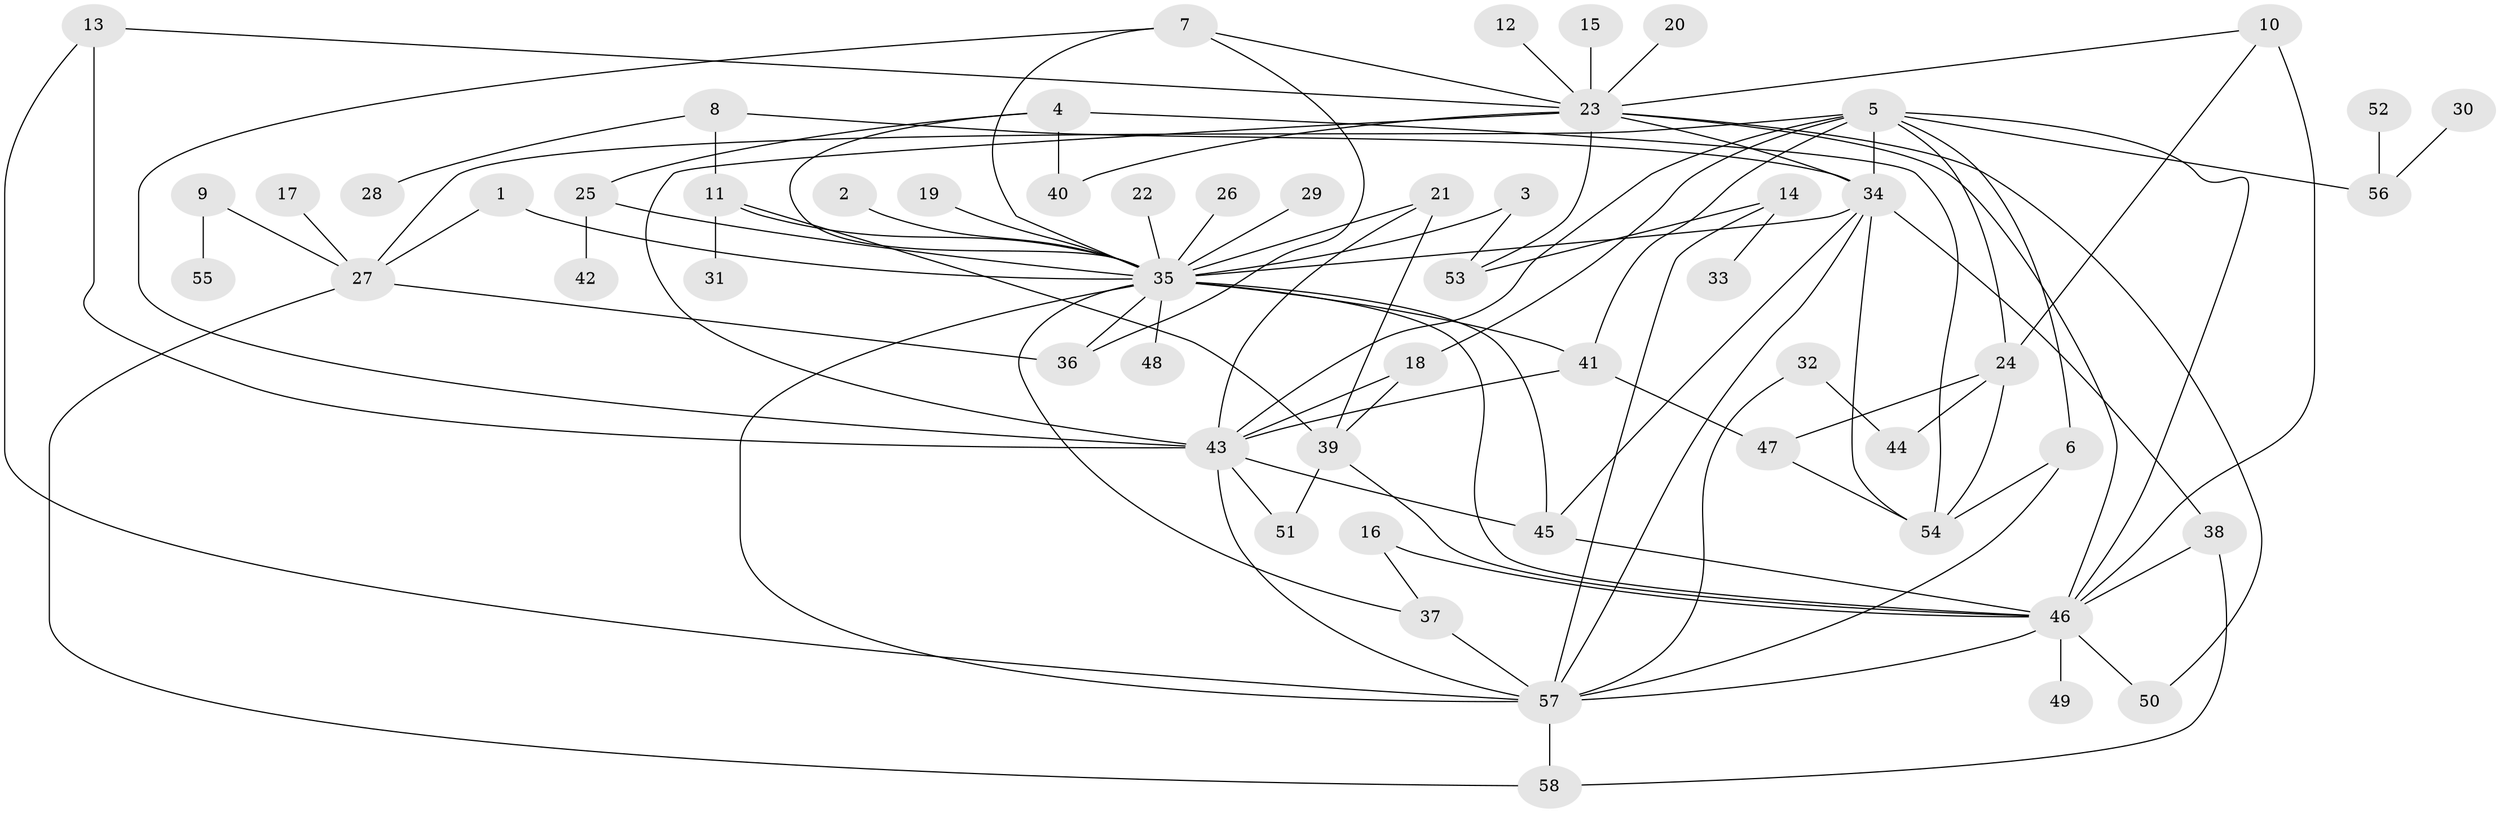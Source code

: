 // original degree distribution, {10: 0.008620689655172414, 11: 0.008620689655172414, 26: 0.008620689655172414, 6: 0.02586206896551724, 5: 0.034482758620689655, 2: 0.20689655172413793, 12: 0.008620689655172414, 14: 0.008620689655172414, 1: 0.45689655172413796, 7: 0.008620689655172414, 8: 0.034482758620689655, 3: 0.10344827586206896, 17: 0.008620689655172414, 4: 0.07758620689655173}
// Generated by graph-tools (version 1.1) at 2025/01/03/09/25 03:01:53]
// undirected, 58 vertices, 101 edges
graph export_dot {
graph [start="1"]
  node [color=gray90,style=filled];
  1;
  2;
  3;
  4;
  5;
  6;
  7;
  8;
  9;
  10;
  11;
  12;
  13;
  14;
  15;
  16;
  17;
  18;
  19;
  20;
  21;
  22;
  23;
  24;
  25;
  26;
  27;
  28;
  29;
  30;
  31;
  32;
  33;
  34;
  35;
  36;
  37;
  38;
  39;
  40;
  41;
  42;
  43;
  44;
  45;
  46;
  47;
  48;
  49;
  50;
  51;
  52;
  53;
  54;
  55;
  56;
  57;
  58;
  1 -- 27 [weight=1.0];
  1 -- 35 [weight=1.0];
  2 -- 35 [weight=1.0];
  3 -- 35 [weight=1.0];
  3 -- 53 [weight=1.0];
  4 -- 25 [weight=1.0];
  4 -- 35 [weight=1.0];
  4 -- 40 [weight=1.0];
  4 -- 54 [weight=1.0];
  5 -- 6 [weight=1.0];
  5 -- 18 [weight=1.0];
  5 -- 24 [weight=1.0];
  5 -- 27 [weight=1.0];
  5 -- 34 [weight=1.0];
  5 -- 41 [weight=1.0];
  5 -- 43 [weight=1.0];
  5 -- 46 [weight=1.0];
  5 -- 56 [weight=1.0];
  6 -- 54 [weight=1.0];
  6 -- 57 [weight=1.0];
  7 -- 23 [weight=1.0];
  7 -- 35 [weight=1.0];
  7 -- 36 [weight=1.0];
  7 -- 43 [weight=1.0];
  8 -- 11 [weight=1.0];
  8 -- 28 [weight=1.0];
  8 -- 34 [weight=1.0];
  9 -- 27 [weight=1.0];
  9 -- 55 [weight=1.0];
  10 -- 23 [weight=1.0];
  10 -- 24 [weight=1.0];
  10 -- 46 [weight=1.0];
  11 -- 31 [weight=1.0];
  11 -- 35 [weight=1.0];
  11 -- 39 [weight=1.0];
  12 -- 23 [weight=1.0];
  13 -- 23 [weight=1.0];
  13 -- 43 [weight=1.0];
  13 -- 57 [weight=1.0];
  14 -- 33 [weight=1.0];
  14 -- 53 [weight=1.0];
  14 -- 57 [weight=1.0];
  15 -- 23 [weight=1.0];
  16 -- 37 [weight=1.0];
  16 -- 46 [weight=1.0];
  17 -- 27 [weight=1.0];
  18 -- 39 [weight=1.0];
  18 -- 43 [weight=1.0];
  19 -- 35 [weight=1.0];
  20 -- 23 [weight=1.0];
  21 -- 35 [weight=2.0];
  21 -- 39 [weight=1.0];
  21 -- 43 [weight=1.0];
  22 -- 35 [weight=1.0];
  23 -- 34 [weight=1.0];
  23 -- 40 [weight=1.0];
  23 -- 43 [weight=2.0];
  23 -- 46 [weight=1.0];
  23 -- 50 [weight=2.0];
  23 -- 53 [weight=1.0];
  24 -- 44 [weight=1.0];
  24 -- 47 [weight=1.0];
  24 -- 54 [weight=1.0];
  25 -- 35 [weight=1.0];
  25 -- 42 [weight=1.0];
  26 -- 35 [weight=1.0];
  27 -- 36 [weight=1.0];
  27 -- 58 [weight=1.0];
  29 -- 35 [weight=1.0];
  30 -- 56 [weight=1.0];
  32 -- 44 [weight=1.0];
  32 -- 57 [weight=1.0];
  34 -- 35 [weight=1.0];
  34 -- 38 [weight=1.0];
  34 -- 45 [weight=1.0];
  34 -- 54 [weight=1.0];
  34 -- 57 [weight=1.0];
  35 -- 36 [weight=1.0];
  35 -- 37 [weight=1.0];
  35 -- 41 [weight=1.0];
  35 -- 45 [weight=1.0];
  35 -- 46 [weight=1.0];
  35 -- 48 [weight=1.0];
  35 -- 57 [weight=1.0];
  37 -- 57 [weight=2.0];
  38 -- 46 [weight=1.0];
  38 -- 58 [weight=1.0];
  39 -- 46 [weight=1.0];
  39 -- 51 [weight=2.0];
  41 -- 43 [weight=1.0];
  41 -- 47 [weight=1.0];
  43 -- 45 [weight=1.0];
  43 -- 51 [weight=1.0];
  43 -- 57 [weight=1.0];
  45 -- 46 [weight=1.0];
  46 -- 49 [weight=1.0];
  46 -- 50 [weight=1.0];
  46 -- 57 [weight=1.0];
  47 -- 54 [weight=1.0];
  52 -- 56 [weight=1.0];
  57 -- 58 [weight=1.0];
}

